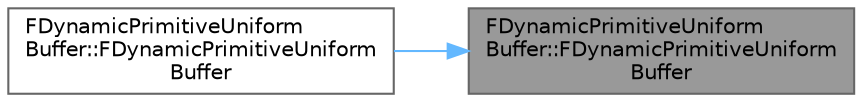 digraph "FDynamicPrimitiveUniformBuffer::FDynamicPrimitiveUniformBuffer"
{
 // INTERACTIVE_SVG=YES
 // LATEX_PDF_SIZE
  bgcolor="transparent";
  edge [fontname=Helvetica,fontsize=10,labelfontname=Helvetica,labelfontsize=10];
  node [fontname=Helvetica,fontsize=10,shape=box,height=0.2,width=0.4];
  rankdir="RL";
  Node1 [id="Node000001",label="FDynamicPrimitiveUniform\lBuffer::FDynamicPrimitiveUniform\lBuffer",height=0.2,width=0.4,color="gray40", fillcolor="grey60", style="filled", fontcolor="black",tooltip=" "];
  Node1 -> Node2 [id="edge1_Node000001_Node000002",dir="back",color="steelblue1",style="solid",tooltip=" "];
  Node2 [id="Node000002",label="FDynamicPrimitiveUniform\lBuffer::FDynamicPrimitiveUniform\lBuffer",height=0.2,width=0.4,color="grey40", fillcolor="white", style="filled",URL="$d8/d00/classFDynamicPrimitiveUniformBuffer.html#a9603fdb5638384777497d79f170de4a2",tooltip=" "];
}

